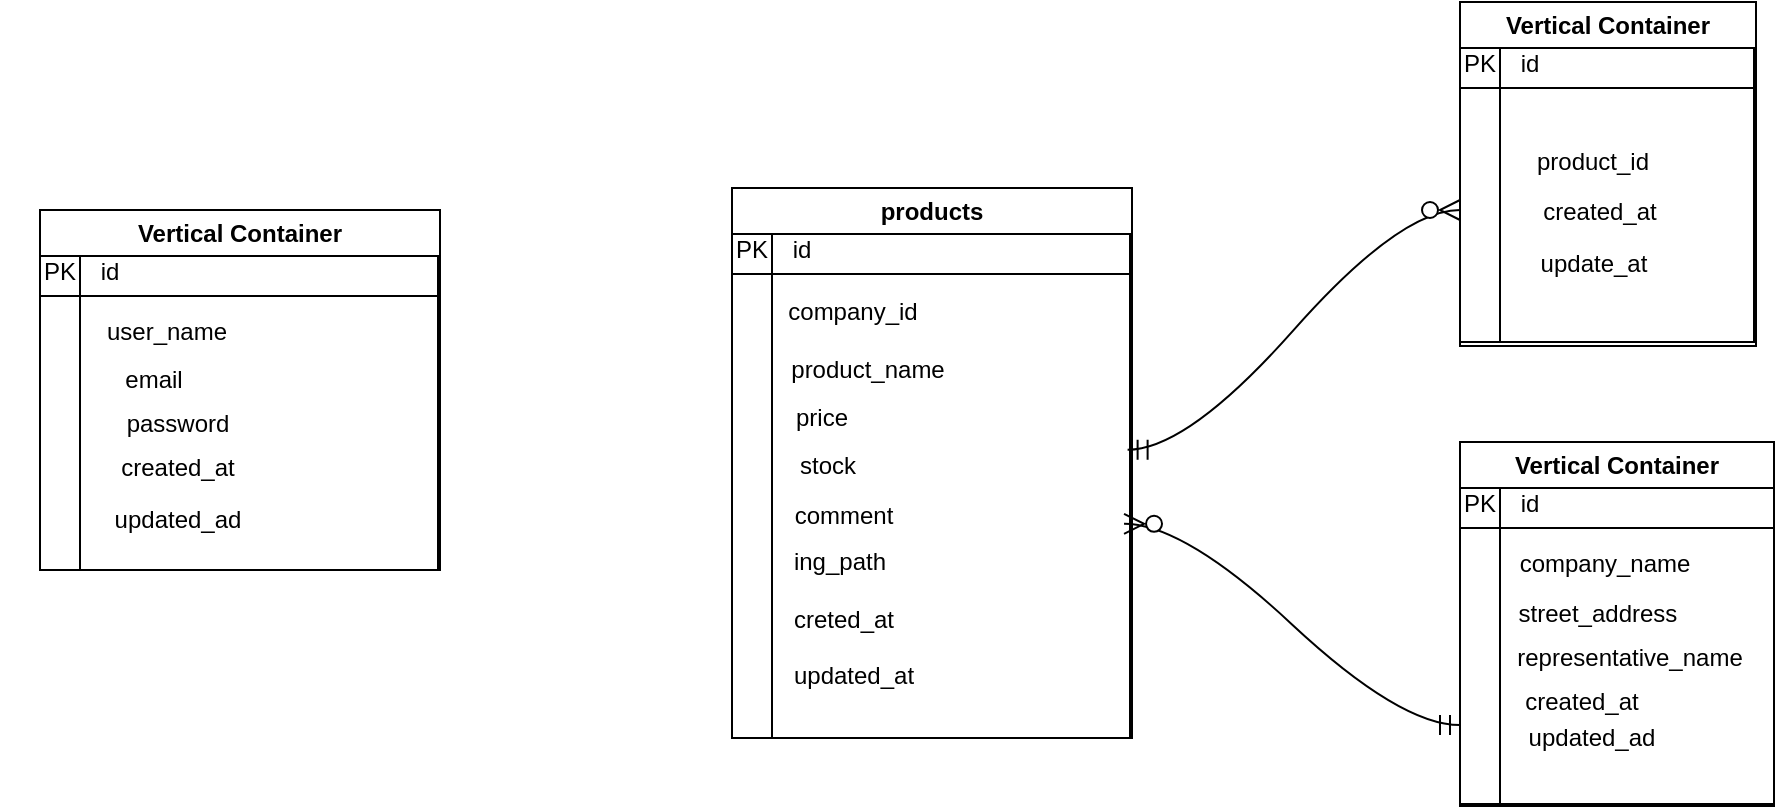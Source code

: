 <mxfile version="27.0.2">
  <diagram name="ページ1" id="GXTrVWDYIJdZ1ybi5MhK">
    <mxGraphModel dx="7152" dy="1608" grid="0" gridSize="10" guides="1" tooltips="1" connect="1" arrows="1" fold="1" page="0" pageScale="1" pageWidth="827" pageHeight="1169" math="0" shadow="0">
      <root>
        <mxCell id="0" />
        <mxCell id="1" parent="0" />
        <mxCell id="xCjf6ivOAAyqeGdXt_Mn-3" value="Vertical Container" style="swimlane;whiteSpace=wrap;html=1;" parent="1" vertex="1">
          <mxGeometry x="-5407" y="-60" width="200" height="180" as="geometry" />
        </mxCell>
        <mxCell id="xCjf6ivOAAyqeGdXt_Mn-2" value="" style="shape=internalStorage;whiteSpace=wrap;html=1;backgroundOutline=1;" parent="xCjf6ivOAAyqeGdXt_Mn-3" vertex="1">
          <mxGeometry y="23" width="199" height="157" as="geometry" />
        </mxCell>
        <mxCell id="xCjf6ivOAAyqeGdXt_Mn-4" value="&lt;font style=&quot;vertical-align: inherit;&quot;&gt;&lt;font style=&quot;vertical-align: inherit;&quot;&gt;&lt;font style=&quot;vertical-align: inherit;&quot;&gt;&lt;font style=&quot;vertical-align: inherit;&quot;&gt;PK&lt;/font&gt;&lt;/font&gt;&lt;/font&gt;&lt;/font&gt;" style="text;html=1;align=center;verticalAlign=middle;whiteSpace=wrap;rounded=0;" parent="xCjf6ivOAAyqeGdXt_Mn-3" vertex="1">
          <mxGeometry x="-20" y="16" width="60" height="30" as="geometry" />
        </mxCell>
        <mxCell id="xCjf6ivOAAyqeGdXt_Mn-5" value="id" style="text;html=1;align=center;verticalAlign=middle;whiteSpace=wrap;rounded=0;" parent="xCjf6ivOAAyqeGdXt_Mn-3" vertex="1">
          <mxGeometry x="5" y="16" width="60" height="30" as="geometry" />
        </mxCell>
        <mxCell id="xCjf6ivOAAyqeGdXt_Mn-6" value="user_name" style="text;html=1;align=center;verticalAlign=middle;whiteSpace=wrap;rounded=0;" parent="xCjf6ivOAAyqeGdXt_Mn-3" vertex="1">
          <mxGeometry x="40" y="52" width="47" height="18" as="geometry" />
        </mxCell>
        <mxCell id="xCjf6ivOAAyqeGdXt_Mn-10" value="updated_ad" style="text;html=1;align=center;verticalAlign=middle;whiteSpace=wrap;rounded=0;" parent="xCjf6ivOAAyqeGdXt_Mn-3" vertex="1">
          <mxGeometry x="24" y="146" width="90" height="18" as="geometry" />
        </mxCell>
        <mxCell id="xCjf6ivOAAyqeGdXt_Mn-9" value="created_at" style="text;html=1;align=center;verticalAlign=middle;whiteSpace=wrap;rounded=0;" parent="xCjf6ivOAAyqeGdXt_Mn-3" vertex="1">
          <mxGeometry x="24" y="120" width="90" height="18" as="geometry" />
        </mxCell>
        <mxCell id="xCjf6ivOAAyqeGdXt_Mn-8" value="password" style="text;html=1;align=center;verticalAlign=middle;whiteSpace=wrap;rounded=0;" parent="xCjf6ivOAAyqeGdXt_Mn-3" vertex="1">
          <mxGeometry x="24" y="98" width="90" height="18" as="geometry" />
        </mxCell>
        <mxCell id="xCjf6ivOAAyqeGdXt_Mn-7" value="email" style="text;html=1;align=center;verticalAlign=middle;whiteSpace=wrap;rounded=0;" parent="xCjf6ivOAAyqeGdXt_Mn-3" vertex="1">
          <mxGeometry x="12" y="76" width="90" height="18" as="geometry" />
        </mxCell>
        <mxCell id="f8ku1r2MILvTPiw2s1If-2" value="products" style="swimlane;whiteSpace=wrap;html=1;" parent="1" vertex="1">
          <mxGeometry x="-5061" y="-71" width="200" height="275" as="geometry" />
        </mxCell>
        <mxCell id="f8ku1r2MILvTPiw2s1If-3" value="" style="shape=internalStorage;whiteSpace=wrap;html=1;backgroundOutline=1;" parent="f8ku1r2MILvTPiw2s1If-2" vertex="1">
          <mxGeometry y="23" width="199" height="252" as="geometry" />
        </mxCell>
        <mxCell id="f8ku1r2MILvTPiw2s1If-4" value="&lt;font style=&quot;vertical-align: inherit;&quot;&gt;&lt;font style=&quot;vertical-align: inherit;&quot;&gt;&lt;font style=&quot;vertical-align: inherit;&quot;&gt;&lt;font style=&quot;vertical-align: inherit;&quot;&gt;PK&lt;/font&gt;&lt;/font&gt;&lt;/font&gt;&lt;/font&gt;" style="text;html=1;align=center;verticalAlign=middle;whiteSpace=wrap;rounded=0;" parent="f8ku1r2MILvTPiw2s1If-2" vertex="1">
          <mxGeometry x="-20" y="16" width="60" height="30" as="geometry" />
        </mxCell>
        <mxCell id="f8ku1r2MILvTPiw2s1If-5" value="id" style="text;html=1;align=center;verticalAlign=middle;whiteSpace=wrap;rounded=0;" parent="f8ku1r2MILvTPiw2s1If-2" vertex="1">
          <mxGeometry x="5" y="16" width="60" height="30" as="geometry" />
        </mxCell>
        <mxCell id="f8ku1r2MILvTPiw2s1If-6" value="company_id" style="text;html=1;align=center;verticalAlign=middle;whiteSpace=wrap;rounded=0;" parent="f8ku1r2MILvTPiw2s1If-2" vertex="1">
          <mxGeometry x="37" y="53" width="47" height="18" as="geometry" />
        </mxCell>
        <mxCell id="f8ku1r2MILvTPiw2s1If-7" value="comment" style="text;html=1;align=center;verticalAlign=middle;whiteSpace=wrap;rounded=0;" parent="f8ku1r2MILvTPiw2s1If-2" vertex="1">
          <mxGeometry x="11" y="155" width="90" height="18" as="geometry" />
        </mxCell>
        <mxCell id="f8ku1r2MILvTPiw2s1If-8" value="stock" style="text;html=1;align=center;verticalAlign=middle;whiteSpace=wrap;rounded=0;" parent="f8ku1r2MILvTPiw2s1If-2" vertex="1">
          <mxGeometry x="3" y="130" width="90" height="18" as="geometry" />
        </mxCell>
        <mxCell id="f8ku1r2MILvTPiw2s1If-9" value="price" style="text;html=1;align=center;verticalAlign=middle;whiteSpace=wrap;rounded=0;" parent="f8ku1r2MILvTPiw2s1If-2" vertex="1">
          <mxGeometry y="106" width="90" height="18" as="geometry" />
        </mxCell>
        <mxCell id="f8ku1r2MILvTPiw2s1If-10" value="product_name" style="text;html=1;align=center;verticalAlign=middle;whiteSpace=wrap;rounded=0;" parent="f8ku1r2MILvTPiw2s1If-2" vertex="1">
          <mxGeometry x="23" y="82" width="90" height="18" as="geometry" />
        </mxCell>
        <mxCell id="f8ku1r2MILvTPiw2s1If-32" value="updated_at" style="text;html=1;align=center;verticalAlign=middle;whiteSpace=wrap;rounded=0;" parent="f8ku1r2MILvTPiw2s1If-2" vertex="1">
          <mxGeometry x="15.5" y="235" width="90" height="18" as="geometry" />
        </mxCell>
        <mxCell id="f8ku1r2MILvTPiw2s1If-31" value="creted_at" style="text;html=1;align=center;verticalAlign=middle;whiteSpace=wrap;rounded=0;" parent="f8ku1r2MILvTPiw2s1If-2" vertex="1">
          <mxGeometry x="11" y="207" width="90" height="18" as="geometry" />
        </mxCell>
        <mxCell id="f8ku1r2MILvTPiw2s1If-30" value="ing_path" style="text;html=1;align=center;verticalAlign=middle;whiteSpace=wrap;rounded=0;" parent="f8ku1r2MILvTPiw2s1If-2" vertex="1">
          <mxGeometry x="9" y="178" width="90" height="18" as="geometry" />
        </mxCell>
        <mxCell id="f8ku1r2MILvTPiw2s1If-34" style="edgeStyle=none;curved=1;rounded=0;orthogonalLoop=1;jettySize=auto;html=1;exitX=0.5;exitY=1;exitDx=0;exitDy=0;fontSize=12;startSize=8;endSize=8;" parent="f8ku1r2MILvTPiw2s1If-2" source="f8ku1r2MILvTPiw2s1If-3" target="f8ku1r2MILvTPiw2s1If-3" edge="1">
          <mxGeometry relative="1" as="geometry" />
        </mxCell>
        <mxCell id="f8ku1r2MILvTPiw2s1If-11" value="Vertical Container" style="swimlane;whiteSpace=wrap;html=1;" parent="1" vertex="1">
          <mxGeometry x="-4697" y="56" width="157" height="182" as="geometry" />
        </mxCell>
        <mxCell id="f8ku1r2MILvTPiw2s1If-12" value="" style="shape=internalStorage;whiteSpace=wrap;html=1;backgroundOutline=1;" parent="f8ku1r2MILvTPiw2s1If-11" vertex="1">
          <mxGeometry y="23" width="157" height="158" as="geometry" />
        </mxCell>
        <mxCell id="f8ku1r2MILvTPiw2s1If-13" value="&lt;font style=&quot;vertical-align: inherit;&quot;&gt;&lt;font style=&quot;vertical-align: inherit;&quot;&gt;&lt;font style=&quot;vertical-align: inherit;&quot;&gt;&lt;font style=&quot;vertical-align: inherit;&quot;&gt;PK&lt;/font&gt;&lt;/font&gt;&lt;/font&gt;&lt;/font&gt;" style="text;html=1;align=center;verticalAlign=middle;whiteSpace=wrap;rounded=0;" parent="f8ku1r2MILvTPiw2s1If-11" vertex="1">
          <mxGeometry x="-20" y="16" width="60" height="30" as="geometry" />
        </mxCell>
        <mxCell id="f8ku1r2MILvTPiw2s1If-14" value="id" style="text;html=1;align=center;verticalAlign=middle;whiteSpace=wrap;rounded=0;" parent="f8ku1r2MILvTPiw2s1If-11" vertex="1">
          <mxGeometry x="5" y="16" width="60" height="30" as="geometry" />
        </mxCell>
        <mxCell id="f8ku1r2MILvTPiw2s1If-15" value="company_name" style="text;html=1;align=center;verticalAlign=middle;whiteSpace=wrap;rounded=0;" parent="f8ku1r2MILvTPiw2s1If-11" vertex="1">
          <mxGeometry x="49" y="52" width="47" height="18" as="geometry" />
        </mxCell>
        <mxCell id="f8ku1r2MILvTPiw2s1If-16" value="updated_ad" style="text;html=1;align=center;verticalAlign=middle;whiteSpace=wrap;rounded=0;" parent="f8ku1r2MILvTPiw2s1If-11" vertex="1">
          <mxGeometry x="21" y="139" width="90" height="18" as="geometry" />
        </mxCell>
        <mxCell id="f8ku1r2MILvTPiw2s1If-17" value="created_at" style="text;html=1;align=center;verticalAlign=middle;whiteSpace=wrap;rounded=0;" parent="f8ku1r2MILvTPiw2s1If-11" vertex="1">
          <mxGeometry x="16" y="121" width="90" height="18" as="geometry" />
        </mxCell>
        <mxCell id="f8ku1r2MILvTPiw2s1If-18" value="representative_name" style="text;html=1;align=center;verticalAlign=middle;whiteSpace=wrap;rounded=0;" parent="f8ku1r2MILvTPiw2s1If-11" vertex="1">
          <mxGeometry x="40" y="99" width="90" height="18" as="geometry" />
        </mxCell>
        <mxCell id="f8ku1r2MILvTPiw2s1If-19" value="street_address" style="text;html=1;align=center;verticalAlign=middle;whiteSpace=wrap;rounded=0;" parent="f8ku1r2MILvTPiw2s1If-11" vertex="1">
          <mxGeometry x="24" y="77" width="90" height="18" as="geometry" />
        </mxCell>
        <mxCell id="f8ku1r2MILvTPiw2s1If-20" value="Vertical Container" style="swimlane;whiteSpace=wrap;html=1;" parent="1" vertex="1">
          <mxGeometry x="-4697" y="-164" width="148" height="172" as="geometry" />
        </mxCell>
        <mxCell id="f8ku1r2MILvTPiw2s1If-21" value="" style="shape=internalStorage;whiteSpace=wrap;html=1;backgroundOutline=1;" parent="f8ku1r2MILvTPiw2s1If-20" vertex="1">
          <mxGeometry y="23" width="147" height="147" as="geometry" />
        </mxCell>
        <mxCell id="f8ku1r2MILvTPiw2s1If-22" value="&lt;font style=&quot;vertical-align: inherit;&quot;&gt;&lt;font style=&quot;vertical-align: inherit;&quot;&gt;&lt;font style=&quot;vertical-align: inherit;&quot;&gt;&lt;font style=&quot;vertical-align: inherit;&quot;&gt;PK&lt;/font&gt;&lt;/font&gt;&lt;/font&gt;&lt;/font&gt;" style="text;html=1;align=center;verticalAlign=middle;whiteSpace=wrap;rounded=0;" parent="f8ku1r2MILvTPiw2s1If-20" vertex="1">
          <mxGeometry x="-20" y="16" width="60" height="30" as="geometry" />
        </mxCell>
        <mxCell id="f8ku1r2MILvTPiw2s1If-23" value="id" style="text;html=1;align=center;verticalAlign=middle;whiteSpace=wrap;rounded=0;" parent="f8ku1r2MILvTPiw2s1If-20" vertex="1">
          <mxGeometry x="5" y="16" width="60" height="30" as="geometry" />
        </mxCell>
        <mxCell id="f8ku1r2MILvTPiw2s1If-24" value="product_id" style="text;html=1;align=center;verticalAlign=middle;whiteSpace=wrap;rounded=0;" parent="f8ku1r2MILvTPiw2s1If-20" vertex="1">
          <mxGeometry x="43" y="71" width="47" height="18" as="geometry" />
        </mxCell>
        <mxCell id="f8ku1r2MILvTPiw2s1If-26" value="update_at" style="text;html=1;align=center;verticalAlign=middle;whiteSpace=wrap;rounded=0;" parent="f8ku1r2MILvTPiw2s1If-20" vertex="1">
          <mxGeometry x="21.5" y="122" width="90" height="18" as="geometry" />
        </mxCell>
        <mxCell id="f8ku1r2MILvTPiw2s1If-28" value="created_at" style="text;html=1;align=center;verticalAlign=middle;whiteSpace=wrap;rounded=0;" parent="f8ku1r2MILvTPiw2s1If-20" vertex="1">
          <mxGeometry x="25" y="96" width="90" height="18" as="geometry" />
        </mxCell>
        <mxCell id="f8ku1r2MILvTPiw2s1If-35" style="edgeStyle=none;curved=1;rounded=0;orthogonalLoop=1;jettySize=auto;html=1;exitX=0.5;exitY=1;exitDx=0;exitDy=0;fontSize=12;startSize=8;endSize=8;" parent="f8ku1r2MILvTPiw2s1If-20" source="f8ku1r2MILvTPiw2s1If-26" target="f8ku1r2MILvTPiw2s1If-26" edge="1">
          <mxGeometry relative="1" as="geometry" />
        </mxCell>
        <mxCell id="f8ku1r2MILvTPiw2s1If-36" style="edgeStyle=none;curved=1;rounded=0;orthogonalLoop=1;jettySize=auto;html=1;exitX=1;exitY=1;exitDx=0;exitDy=0;fontSize=12;startSize=8;endSize=8;" parent="f8ku1r2MILvTPiw2s1If-20" source="f8ku1r2MILvTPiw2s1If-21" target="f8ku1r2MILvTPiw2s1If-21" edge="1">
          <mxGeometry relative="1" as="geometry" />
        </mxCell>
        <mxCell id="f8ku1r2MILvTPiw2s1If-44" value="" style="edgeStyle=entityRelationEdgeStyle;fontSize=12;html=1;endArrow=ERzeroToMany;startArrow=ERmandOne;rounded=0;startSize=8;endSize=8;curved=1;exitX=0.994;exitY=0.428;exitDx=0;exitDy=0;exitPerimeter=0;" parent="1" source="f8ku1r2MILvTPiw2s1If-3" edge="1">
          <mxGeometry width="100" height="100" relative="1" as="geometry">
            <mxPoint x="-4797" y="40" as="sourcePoint" />
            <mxPoint x="-4697" y="-60" as="targetPoint" />
            <Array as="points">
              <mxPoint x="-4789" y="-29" />
              <mxPoint x="-4796" y="-12" />
              <mxPoint x="-4773" y="7" />
              <mxPoint x="-4796" y="-16" />
              <mxPoint x="-4785" y="-14" />
            </Array>
          </mxGeometry>
        </mxCell>
        <mxCell id="f8ku1r2MILvTPiw2s1If-45" value="" style="edgeStyle=entityRelationEdgeStyle;fontSize=12;html=1;endArrow=ERzeroToMany;startArrow=ERmandOne;rounded=0;startSize=8;endSize=8;curved=1;entryX=0.985;entryY=0.575;entryDx=0;entryDy=0;entryPerimeter=0;exitX=0;exitY=0.75;exitDx=0;exitDy=0;" parent="1" source="f8ku1r2MILvTPiw2s1If-12" target="f8ku1r2MILvTPiw2s1If-3" edge="1">
          <mxGeometry width="100" height="100" relative="1" as="geometry">
            <mxPoint x="-4702" y="183" as="sourcePoint" />
            <mxPoint x="-4810" y="99" as="targetPoint" />
            <Array as="points">
              <mxPoint x="-4727" y="63" />
              <mxPoint x="-4734" y="80" />
              <mxPoint x="-4711" y="99" />
              <mxPoint x="-4734" y="76" />
              <mxPoint x="-4779" y="99" />
              <mxPoint x="-4793" y="94" />
              <mxPoint x="-4723" y="78" />
            </Array>
          </mxGeometry>
        </mxCell>
      </root>
    </mxGraphModel>
  </diagram>
</mxfile>
